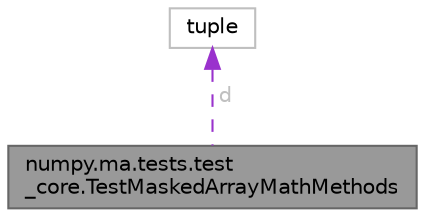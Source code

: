 digraph "numpy.ma.tests.test_core.TestMaskedArrayMathMethods"
{
 // LATEX_PDF_SIZE
  bgcolor="transparent";
  edge [fontname=Helvetica,fontsize=10,labelfontname=Helvetica,labelfontsize=10];
  node [fontname=Helvetica,fontsize=10,shape=box,height=0.2,width=0.4];
  Node1 [id="Node000001",label="numpy.ma.tests.test\l_core.TestMaskedArrayMathMethods",height=0.2,width=0.4,color="gray40", fillcolor="grey60", style="filled", fontcolor="black",tooltip=" "];
  Node2 -> Node1 [id="edge1_Node000001_Node000002",dir="back",color="darkorchid3",style="dashed",tooltip=" ",label=" d",fontcolor="grey" ];
  Node2 [id="Node000002",label="tuple",height=0.2,width=0.4,color="grey75", fillcolor="white", style="filled",tooltip=" "];
}
